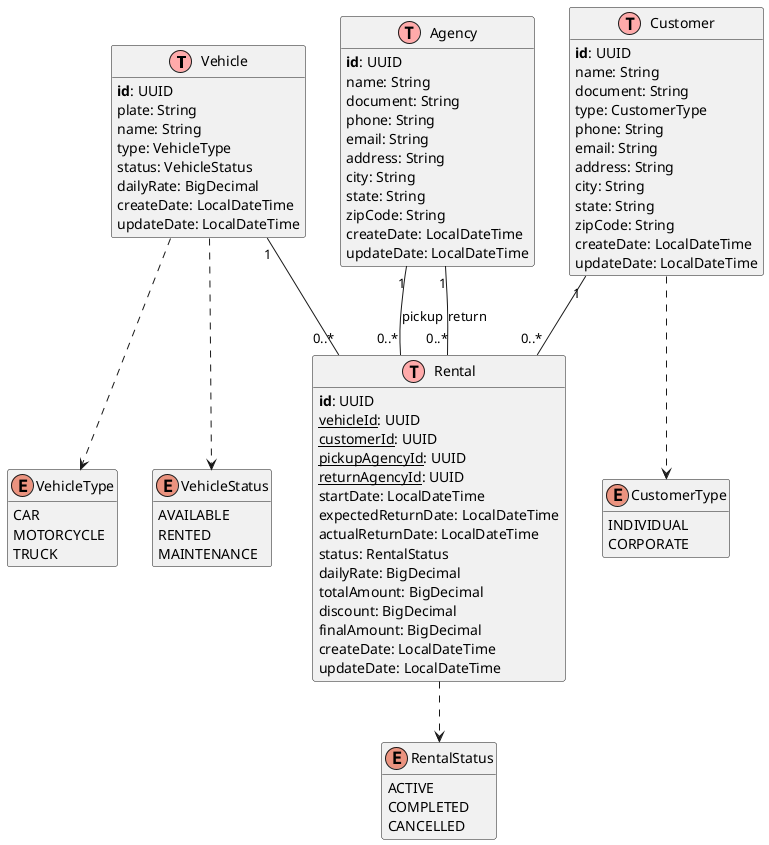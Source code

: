 @startuml Vehicle Rental System ERD

!define table(x) class x << (T,#FFAAAA) >>
!define primary_key(x) <b>x</b>
!define foreign_key(x) <u>x</u>

hide methods
hide stereotypes

' Entities
table(Vehicle) {
    primary_key(id): UUID
    plate: String
    name: String
    type: VehicleType
    status: VehicleStatus
    dailyRate: BigDecimal
    createDate: LocalDateTime
    updateDate: LocalDateTime
}

table(Agency) {
    primary_key(id): UUID
    name: String
    document: String
    phone: String
    email: String
    address: String
    city: String
    state: String
    zipCode: String
    createDate: LocalDateTime
    updateDate: LocalDateTime
}

table(Customer) {
    primary_key(id): UUID
    name: String
    document: String
    type: CustomerType
    phone: String
    email: String
    address: String
    city: String
    state: String
    zipCode: String
    createDate: LocalDateTime
    updateDate: LocalDateTime
}

table(Rental) {
    primary_key(id): UUID
    foreign_key(vehicleId): UUID
    foreign_key(customerId): UUID
    foreign_key(pickupAgencyId): UUID
    foreign_key(returnAgencyId): UUID
    startDate: LocalDateTime
    expectedReturnDate: LocalDateTime
    actualReturnDate: LocalDateTime
    status: RentalStatus
    dailyRate: BigDecimal
    totalAmount: BigDecimal
    discount: BigDecimal
    finalAmount: BigDecimal
    createDate: LocalDateTime
    updateDate: LocalDateTime
}

' Enums
enum VehicleType {
    CAR
    MOTORCYCLE
    TRUCK
}

enum VehicleStatus {
    AVAILABLE
    RENTED
    MAINTENANCE
}

enum CustomerType {
    INDIVIDUAL
    CORPORATE
}

enum RentalStatus {
    ACTIVE
    COMPLETED
    CANCELLED
}

' Relationships
Vehicle "1" -- "0..*" Rental
Customer "1" -- "0..*" Rental
Agency "1" -- "0..*" Rental : pickup
Agency "1" -- "0..*" Rental : return

Vehicle ..> VehicleType
Vehicle ..> VehicleStatus
Customer ..> CustomerType
Rental ..> RentalStatus

@enduml